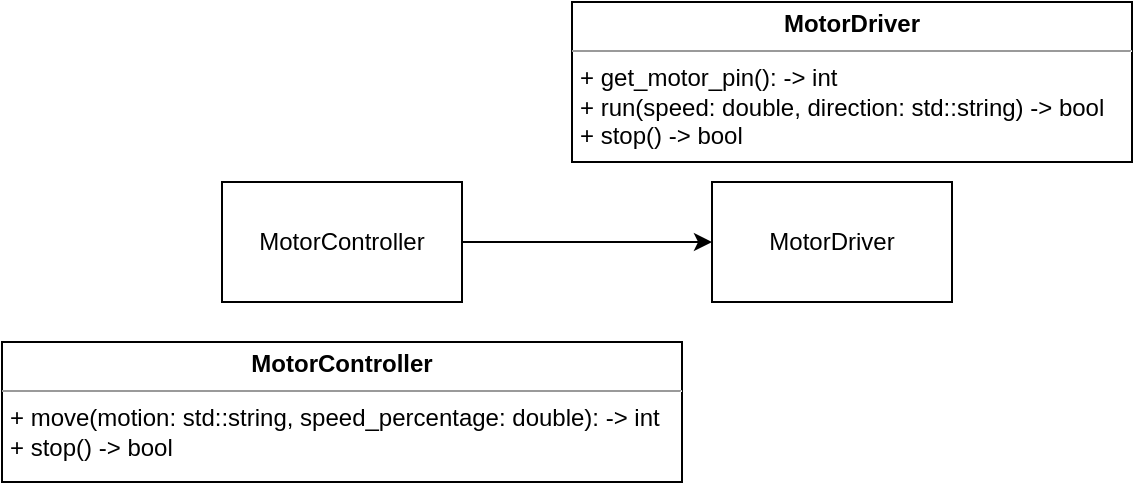 <mxfile version="12.1.7" type="device" pages="1"><diagram id="lwua89S_Cm-RvcSa68og" name="Motor"><mxGraphModel dx="1318" dy="676" grid="1" gridSize="10" guides="1" tooltips="1" connect="1" arrows="1" fold="1" page="1" pageScale="1" pageWidth="850" pageHeight="1100" math="0" shadow="0"><root><mxCell id="0"/><mxCell id="1" parent="0"/><mxCell id="uVuZSU05lw09rXPB5nHD-1" value="&lt;p style=&quot;margin: 0px ; margin-top: 4px ; text-align: center&quot;&gt;&lt;b&gt;MotorDriver&lt;/b&gt;&lt;/p&gt;&lt;hr size=&quot;1&quot;&gt;&lt;p style=&quot;margin: 0px ; margin-left: 4px&quot;&gt;+ get_motor_pin(): -&amp;gt; int&lt;/p&gt;&lt;p style=&quot;margin: 0px ; margin-left: 4px&quot;&gt;+ run(speed: double, direction: std::string) -&amp;gt; bool&lt;/p&gt;&lt;p style=&quot;margin: 0px ; margin-left: 4px&quot;&gt;+ stop() -&amp;gt; bool&lt;/p&gt;" style="verticalAlign=top;align=left;overflow=fill;fontSize=12;fontFamily=Helvetica;html=1;" vertex="1" parent="1"><mxGeometry x="400" y="290" width="280" height="80" as="geometry"/></mxCell><mxCell id="uVuZSU05lw09rXPB5nHD-2" value="&lt;p style=&quot;margin: 0px ; margin-top: 4px ; text-align: center&quot;&gt;&lt;b&gt;MotorController&lt;/b&gt;&lt;/p&gt;&lt;hr size=&quot;1&quot;&gt;&lt;p style=&quot;margin: 0px ; margin-left: 4px&quot;&gt;+ move(motion: std::string, speed_percentage: double): -&amp;gt; int&lt;/p&gt;&lt;p style=&quot;margin: 0px ; margin-left: 4px&quot;&gt;+ stop() -&amp;gt; bool&lt;/p&gt;" style="verticalAlign=top;align=left;overflow=fill;fontSize=12;fontFamily=Helvetica;html=1;" vertex="1" parent="1"><mxGeometry x="115" y="460" width="340" height="70" as="geometry"/></mxCell><mxCell id="uVuZSU05lw09rXPB5nHD-3" value="MotorController" style="rounded=0;whiteSpace=wrap;html=1;" vertex="1" parent="1"><mxGeometry x="225" y="380" width="120" height="60" as="geometry"/></mxCell><mxCell id="uVuZSU05lw09rXPB5nHD-4" value="MotorDriver" style="rounded=0;whiteSpace=wrap;html=1;" vertex="1" parent="1"><mxGeometry x="470" y="380" width="120" height="60" as="geometry"/></mxCell><mxCell id="uVuZSU05lw09rXPB5nHD-5" value="" style="endArrow=classic;html=1;entryX=0;entryY=0.5;entryDx=0;entryDy=0;exitX=1;exitY=0.5;exitDx=0;exitDy=0;" edge="1" parent="1" source="uVuZSU05lw09rXPB5nHD-3" target="uVuZSU05lw09rXPB5nHD-4"><mxGeometry width="50" height="50" relative="1" as="geometry"><mxPoint x="120" y="510" as="sourcePoint"/><mxPoint x="170" y="460" as="targetPoint"/></mxGeometry></mxCell></root></mxGraphModel></diagram></mxfile>
